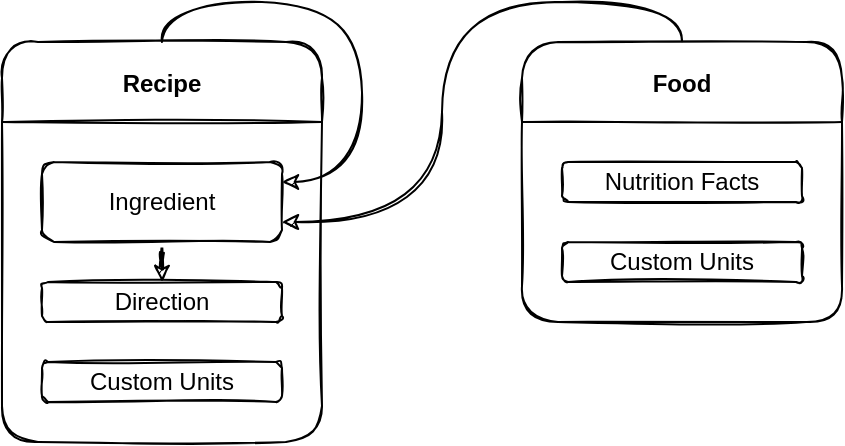 <mxfile pages="2">
    <diagram id="-ziX3bFwX-yWajKhu8Ju" name="Page-1">
        <mxGraphModel dx="921" dy="980" grid="1" gridSize="10" guides="1" tooltips="1" connect="1" arrows="1" fold="1" page="1" pageScale="1" pageWidth="1600" pageHeight="1200" background="none" math="0" shadow="0">
            <root>
                <mxCell id="0"/>
                <mxCell id="1" parent="0"/>
                <mxCell id="eJnfNR-iyFS4deJ8VSGn-20" value="Recipe" style="swimlane;startSize=40;rounded=1;sketch=1;" parent="1" vertex="1">
                    <mxGeometry x="80" y="80" width="160" height="200" as="geometry">
                        <mxRectangle x="120" y="400" width="70" height="23" as="alternateBounds"/>
                    </mxGeometry>
                </mxCell>
                <mxCell id="eJnfNR-iyFS4deJ8VSGn-31" style="edgeStyle=orthogonalEdgeStyle;orthogonalLoop=1;jettySize=auto;html=1;entryX=0.5;entryY=0;entryDx=0;entryDy=0;startArrow=none;startFill=0;endArrow=classic;endFill=1;curved=1;sketch=1;" parent="eJnfNR-iyFS4deJ8VSGn-20" source="eJnfNR-iyFS4deJ8VSGn-21" target="eJnfNR-iyFS4deJ8VSGn-22" edge="1">
                    <mxGeometry relative="1" as="geometry"/>
                </mxCell>
                <mxCell id="eJnfNR-iyFS4deJ8VSGn-21" value="Ingredient" style="whiteSpace=wrap;html=1;rounded=1;sketch=1;" parent="eJnfNR-iyFS4deJ8VSGn-20" vertex="1">
                    <mxGeometry x="20" y="60" width="120" height="40" as="geometry"/>
                </mxCell>
                <mxCell id="eJnfNR-iyFS4deJ8VSGn-22" value="Direction" style="whiteSpace=wrap;html=1;rounded=1;sketch=1;" parent="eJnfNR-iyFS4deJ8VSGn-20" vertex="1">
                    <mxGeometry x="20" y="120" width="120" height="20" as="geometry"/>
                </mxCell>
                <mxCell id="eJnfNR-iyFS4deJ8VSGn-23" value="Custom Units" style="whiteSpace=wrap;html=1;rounded=1;sketch=1;" parent="eJnfNR-iyFS4deJ8VSGn-20" vertex="1">
                    <mxGeometry x="20" y="160" width="120" height="20" as="geometry"/>
                </mxCell>
                <mxCell id="eJnfNR-iyFS4deJ8VSGn-32" style="edgeStyle=orthogonalEdgeStyle;orthogonalLoop=1;jettySize=auto;html=1;exitX=0.5;exitY=0;exitDx=0;exitDy=0;startArrow=none;startFill=0;endArrow=classic;endFill=1;entryX=1;entryY=0.25;entryDx=0;entryDy=0;curved=1;sketch=1;" parent="eJnfNR-iyFS4deJ8VSGn-20" source="eJnfNR-iyFS4deJ8VSGn-20" target="eJnfNR-iyFS4deJ8VSGn-21" edge="1">
                    <mxGeometry relative="1" as="geometry">
                        <mxPoint x="220" y="60" as="targetPoint"/>
                        <Array as="points">
                            <mxPoint x="80" y="-20"/>
                            <mxPoint x="180" y="-20"/>
                            <mxPoint x="180" y="70"/>
                        </Array>
                    </mxGeometry>
                </mxCell>
                <mxCell id="eJnfNR-iyFS4deJ8VSGn-34" style="edgeStyle=orthogonalEdgeStyle;orthogonalLoop=1;jettySize=auto;html=1;entryX=1;entryY=0.75;entryDx=0;entryDy=0;startArrow=none;startFill=0;endArrow=classic;endFill=1;exitX=0.5;exitY=0;exitDx=0;exitDy=0;curved=1;sketch=1;" parent="1" source="eJnfNR-iyFS4deJ8VSGn-25" target="eJnfNR-iyFS4deJ8VSGn-21" edge="1">
                    <mxGeometry relative="1" as="geometry">
                        <Array as="points">
                            <mxPoint x="420" y="60"/>
                            <mxPoint x="300" y="60"/>
                            <mxPoint x="300" y="170"/>
                        </Array>
                    </mxGeometry>
                </mxCell>
                <mxCell id="eJnfNR-iyFS4deJ8VSGn-25" value="Food" style="swimlane;startSize=40;rounded=1;sketch=1;" parent="1" vertex="1">
                    <mxGeometry x="340" y="80" width="160" height="140" as="geometry">
                        <mxRectangle x="120" y="400" width="70" height="23" as="alternateBounds"/>
                    </mxGeometry>
                </mxCell>
                <mxCell id="eJnfNR-iyFS4deJ8VSGn-28" value="Custom Units" style="whiteSpace=wrap;html=1;rounded=1;sketch=1;" parent="eJnfNR-iyFS4deJ8VSGn-25" vertex="1">
                    <mxGeometry x="20" y="100" width="120" height="20" as="geometry"/>
                </mxCell>
                <mxCell id="eJnfNR-iyFS4deJ8VSGn-35" value="Nutrition Facts" style="whiteSpace=wrap;html=1;rounded=1;sketch=1;" parent="eJnfNR-iyFS4deJ8VSGn-25" vertex="1">
                    <mxGeometry x="20" y="60" width="120" height="20" as="geometry"/>
                </mxCell>
            </root>
        </mxGraphModel>
    </diagram>
    <diagram id="9y6RuCaIingo3eEHF8ff" name="Page-2">
        <mxGraphModel dx="921" dy="980" grid="1" gridSize="10" guides="1" tooltips="1" connect="1" arrows="1" fold="1" page="1" pageScale="1" pageWidth="1600" pageHeight="1200" math="0" shadow="0">
            <root>
                <mxCell id="ecprPGwCRflRA8xnhtbg-0"/>
                <mxCell id="ecprPGwCRflRA8xnhtbg-1" parent="ecprPGwCRflRA8xnhtbg-0"/>
                <mxCell id="ecprPGwCRflRA8xnhtbg-2" style="edgeStyle=orthogonalEdgeStyle;curved=1;rounded=0;sketch=1;orthogonalLoop=1;jettySize=auto;html=1;exitX=1;exitY=0.5;exitDx=0;exitDy=0;startArrow=none;startFill=0;endArrow=classic;endFill=1;entryX=0;entryY=0.5;entryDx=0;entryDy=0;" parent="ecprPGwCRflRA8xnhtbg-1" source="ecprPGwCRflRA8xnhtbg-3" target="ecprPGwCRflRA8xnhtbg-5" edge="1">
                    <mxGeometry relative="1" as="geometry">
                        <mxPoint x="320" y="120" as="targetPoint"/>
                    </mxGeometry>
                </mxCell>
                <mxCell id="ecprPGwCRflRA8xnhtbg-3" value="G" style="whiteSpace=wrap;html=1;rounded=1;sketch=1;" parent="ecprPGwCRflRA8xnhtbg-1" vertex="1">
                    <mxGeometry x="180" y="100" width="80" height="40" as="geometry"/>
                </mxCell>
                <mxCell id="ecprPGwCRflRA8xnhtbg-4" style="edgeStyle=orthogonalEdgeStyle;curved=1;rounded=0;sketch=1;orthogonalLoop=1;jettySize=auto;html=1;entryX=0;entryY=0.5;entryDx=0;entryDy=0;startArrow=none;startFill=0;endArrow=classic;endFill=1;" parent="ecprPGwCRflRA8xnhtbg-1" source="ecprPGwCRflRA8xnhtbg-5" target="ecprPGwCRflRA8xnhtbg-7" edge="1">
                    <mxGeometry relative="1" as="geometry"/>
                </mxCell>
                <mxCell id="ecprPGwCRflRA8xnhtbg-5" value="Density" style="ellipse;whiteSpace=wrap;html=1;rounded=1;sketch=1;" parent="ecprPGwCRflRA8xnhtbg-1" vertex="1">
                    <mxGeometry x="300" y="100" width="80" height="40" as="geometry"/>
                </mxCell>
                <mxCell id="ecprPGwCRflRA8xnhtbg-6" style="edgeStyle=orthogonalEdgeStyle;curved=1;rounded=0;sketch=1;orthogonalLoop=1;jettySize=auto;html=1;entryX=0;entryY=0.5;entryDx=0;entryDy=0;startArrow=none;startFill=0;endArrow=classic;endFill=1;" parent="ecprPGwCRflRA8xnhtbg-1" source="ecprPGwCRflRA8xnhtbg-7" target="ecprPGwCRflRA8xnhtbg-9" edge="1">
                    <mxGeometry relative="1" as="geometry"/>
                </mxCell>
                <mxCell id="ecprPGwCRflRA8xnhtbg-7" value="ML" style="whiteSpace=wrap;html=1;rounded=1;sketch=1;" parent="ecprPGwCRflRA8xnhtbg-1" vertex="1">
                    <mxGeometry x="420" y="100" width="80" height="40" as="geometry"/>
                </mxCell>
                <mxCell id="ecprPGwCRflRA8xnhtbg-8" style="edgeStyle=orthogonalEdgeStyle;curved=1;rounded=0;sketch=1;orthogonalLoop=1;jettySize=auto;html=1;entryX=0;entryY=0.5;entryDx=0;entryDy=0;startArrow=none;startFill=0;endArrow=classic;endFill=1;" parent="ecprPGwCRflRA8xnhtbg-1" source="ecprPGwCRflRA8xnhtbg-9" target="ecprPGwCRflRA8xnhtbg-11" edge="1">
                    <mxGeometry relative="1" as="geometry"/>
                </mxCell>
                <mxCell id="ecprPGwCRflRA8xnhtbg-9" value="Unit" style="ellipse;whiteSpace=wrap;html=1;rounded=1;sketch=1;" parent="ecprPGwCRflRA8xnhtbg-1" vertex="1">
                    <mxGeometry x="540" y="100" width="80" height="40" as="geometry"/>
                </mxCell>
                <mxCell id="ecprPGwCRflRA8xnhtbg-10" style="edgeStyle=orthogonalEdgeStyle;curved=1;rounded=0;sketch=1;orthogonalLoop=1;jettySize=auto;html=1;exitX=1;exitY=0.5;exitDx=0;exitDy=0;entryX=0;entryY=0.5;entryDx=0;entryDy=0;entryPerimeter=0;fontFamily=Helvetica;startArrow=none;startFill=0;endArrow=classic;endFill=1;" parent="ecprPGwCRflRA8xnhtbg-1" source="ecprPGwCRflRA8xnhtbg-11" target="ecprPGwCRflRA8xnhtbg-28" edge="1">
                    <mxGeometry relative="1" as="geometry"/>
                </mxCell>
                <mxCell id="ecprPGwCRflRA8xnhtbg-11" value="Cup" style="whiteSpace=wrap;html=1;rounded=1;sketch=1;" parent="ecprPGwCRflRA8xnhtbg-1" vertex="1">
                    <mxGeometry x="660" y="100" width="80" height="40" as="geometry"/>
                </mxCell>
                <mxCell id="ecprPGwCRflRA8xnhtbg-12" value="Only for volume units" style="swimlane;rounded=1;sketch=1;startSize=40;fontFamily=Helvetica;fontStyle=0;glass=0;shadow=0;" parent="ecprPGwCRflRA8xnhtbg-1" vertex="1">
                    <mxGeometry x="280" y="40" width="240" height="120" as="geometry">
                        <mxRectangle x="760" y="80" width="150" height="40" as="alternateBounds"/>
                    </mxGeometry>
                </mxCell>
                <mxCell id="ecprPGwCRflRA8xnhtbg-13" style="edgeStyle=orthogonalEdgeStyle;curved=1;rounded=0;sketch=1;orthogonalLoop=1;jettySize=auto;html=1;exitX=1;exitY=0.5;exitDx=0;exitDy=0;entryX=0;entryY=0.5;entryDx=0;entryDy=0;fontFamily=Helvetica;startArrow=none;startFill=0;endArrow=classic;endFill=1;" parent="ecprPGwCRflRA8xnhtbg-1" source="ecprPGwCRflRA8xnhtbg-15" target="ecprPGwCRflRA8xnhtbg-19" edge="1">
                    <mxGeometry relative="1" as="geometry"/>
                </mxCell>
                <mxCell id="ecprPGwCRflRA8xnhtbg-14" style="edgeStyle=orthogonalEdgeStyle;curved=1;rounded=0;sketch=1;orthogonalLoop=1;jettySize=auto;html=1;fontFamily=Helvetica;startArrow=none;startFill=0;endArrow=classic;endFill=1;exitX=0.5;exitY=0;exitDx=0;exitDy=0;" parent="ecprPGwCRflRA8xnhtbg-1" source="ecprPGwCRflRA8xnhtbg-15" edge="1">
                    <mxGeometry relative="1" as="geometry">
                        <mxPoint x="340" y="140" as="targetPoint"/>
                    </mxGeometry>
                </mxCell>
                <mxCell id="ecprPGwCRflRA8xnhtbg-15" value="G/ML" style="whiteSpace=wrap;html=1;rounded=1;sketch=1;" parent="ecprPGwCRflRA8xnhtbg-1" vertex="1">
                    <mxGeometry x="180" y="260" width="80" height="40" as="geometry"/>
                </mxCell>
                <mxCell id="ecprPGwCRflRA8xnhtbg-16" style="edgeStyle=orthogonalEdgeStyle;curved=1;rounded=0;sketch=1;orthogonalLoop=1;jettySize=auto;html=1;entryX=0;entryY=0.5;entryDx=0;entryDy=0;entryPerimeter=0;fontFamily=Helvetica;startArrow=none;startFill=0;endArrow=classic;endFill=1;" parent="ecprPGwCRflRA8xnhtbg-1" source="ecprPGwCRflRA8xnhtbg-17" target="ecprPGwCRflRA8xnhtbg-28" edge="1">
                    <mxGeometry relative="1" as="geometry"/>
                </mxCell>
                <mxCell id="ecprPGwCRflRA8xnhtbg-17" value="OZ/CUP" style="whiteSpace=wrap;html=1;rounded=1;sketch=1;" parent="ecprPGwCRflRA8xnhtbg-1" vertex="1">
                    <mxGeometry x="660" y="260" width="80" height="40" as="geometry"/>
                </mxCell>
                <mxCell id="ecprPGwCRflRA8xnhtbg-18" style="edgeStyle=orthogonalEdgeStyle;curved=1;rounded=0;sketch=1;orthogonalLoop=1;jettySize=auto;html=1;exitX=1;exitY=0.5;exitDx=0;exitDy=0;entryX=0;entryY=0.5;entryDx=0;entryDy=0;fontFamily=Helvetica;startArrow=none;startFill=0;endArrow=classic;endFill=1;" parent="ecprPGwCRflRA8xnhtbg-1" source="ecprPGwCRflRA8xnhtbg-19" target="ecprPGwCRflRA8xnhtbg-21" edge="1">
                    <mxGeometry relative="1" as="geometry"/>
                </mxCell>
                <mxCell id="ecprPGwCRflRA8xnhtbg-19" value="Weight Unit" style="ellipse;whiteSpace=wrap;html=1;rounded=1;sketch=1;direction=east;" parent="ecprPGwCRflRA8xnhtbg-1" vertex="1">
                    <mxGeometry x="300" y="260" width="80" height="40" as="geometry"/>
                </mxCell>
                <mxCell id="ecprPGwCRflRA8xnhtbg-20" style="edgeStyle=orthogonalEdgeStyle;curved=1;rounded=0;sketch=1;orthogonalLoop=1;jettySize=auto;html=1;exitX=1;exitY=0.5;exitDx=0;exitDy=0;entryX=0;entryY=0.5;entryDx=0;entryDy=0;fontFamily=Helvetica;startArrow=none;startFill=0;endArrow=classic;endFill=1;" parent="ecprPGwCRflRA8xnhtbg-1" source="ecprPGwCRflRA8xnhtbg-21" target="ecprPGwCRflRA8xnhtbg-23" edge="1">
                    <mxGeometry relative="1" as="geometry"/>
                </mxCell>
                <mxCell id="ecprPGwCRflRA8xnhtbg-21" value="OZ/ML" style="whiteSpace=wrap;html=1;rounded=1;sketch=1;" parent="ecprPGwCRflRA8xnhtbg-1" vertex="1">
                    <mxGeometry x="420" y="260" width="80" height="40" as="geometry"/>
                </mxCell>
                <mxCell id="ecprPGwCRflRA8xnhtbg-22" style="edgeStyle=orthogonalEdgeStyle;curved=1;rounded=0;sketch=1;orthogonalLoop=1;jettySize=auto;html=1;entryX=0;entryY=0.5;entryDx=0;entryDy=0;fontFamily=Helvetica;startArrow=none;startFill=0;endArrow=classic;endFill=1;" parent="ecprPGwCRflRA8xnhtbg-1" source="ecprPGwCRflRA8xnhtbg-23" target="ecprPGwCRflRA8xnhtbg-17" edge="1">
                    <mxGeometry relative="1" as="geometry"/>
                </mxCell>
                <mxCell id="ecprPGwCRflRA8xnhtbg-23" value="Volume Unit" style="ellipse;whiteSpace=wrap;html=1;rounded=1;sketch=1;" parent="ecprPGwCRflRA8xnhtbg-1" vertex="1">
                    <mxGeometry x="540" y="260" width="80" height="40" as="geometry"/>
                </mxCell>
                <mxCell id="ecprPGwCRflRA8xnhtbg-24" value="Density" style="swimlane;rounded=1;sketch=1;startSize=40;fontFamily=Helvetica;fontStyle=0;glass=0;shadow=0;direction=west;" parent="ecprPGwCRflRA8xnhtbg-1" vertex="1">
                    <mxGeometry x="160" y="240" width="600" height="120" as="geometry">
                        <mxRectangle x="760" y="80" width="150" height="40" as="alternateBounds"/>
                    </mxGeometry>
                </mxCell>
                <mxCell id="ecprPGwCRflRA8xnhtbg-25" style="edgeStyle=orthogonalEdgeStyle;curved=1;rounded=0;sketch=1;orthogonalLoop=1;jettySize=auto;html=1;entryX=0;entryY=0.5;entryDx=0;entryDy=0;fontFamily=Helvetica;startArrow=none;startFill=0;endArrow=classic;endFill=1;" parent="ecprPGwCRflRA8xnhtbg-1" source="ecprPGwCRflRA8xnhtbg-27" target="ecprPGwCRflRA8xnhtbg-3" edge="1">
                    <mxGeometry relative="1" as="geometry"/>
                </mxCell>
                <mxCell id="ecprPGwCRflRA8xnhtbg-26" style="edgeStyle=orthogonalEdgeStyle;curved=1;rounded=0;sketch=1;orthogonalLoop=1;jettySize=auto;html=1;entryX=0;entryY=0.5;entryDx=0;entryDy=0;fontFamily=Helvetica;startArrow=none;startFill=0;endArrow=classic;endFill=1;" parent="ecprPGwCRflRA8xnhtbg-1" source="ecprPGwCRflRA8xnhtbg-27" target="ecprPGwCRflRA8xnhtbg-15" edge="1">
                    <mxGeometry relative="1" as="geometry"/>
                </mxCell>
                <mxCell id="ecprPGwCRflRA8xnhtbg-27" value="DB" style="shape=cylinder3;whiteSpace=wrap;html=1;boundedLbl=1;backgroundOutline=1;size=15;rounded=1;shadow=0;glass=0;sketch=1;fontFamily=Helvetica;" parent="ecprPGwCRflRA8xnhtbg-1" vertex="1">
                    <mxGeometry x="40" y="160" width="60" height="80" as="geometry"/>
                </mxCell>
                <mxCell id="ecprPGwCRflRA8xnhtbg-28" value="View" style="shape=note;whiteSpace=wrap;html=1;backgroundOutline=1;darkOpacity=0.05;rounded=1;shadow=0;glass=0;sketch=1;fontFamily=Helvetica;" parent="ecprPGwCRflRA8xnhtbg-1" vertex="1">
                    <mxGeometry x="820" y="160" width="64" height="80" as="geometry"/>
                </mxCell>
            </root>
        </mxGraphModel>
    </diagram>
</mxfile>
